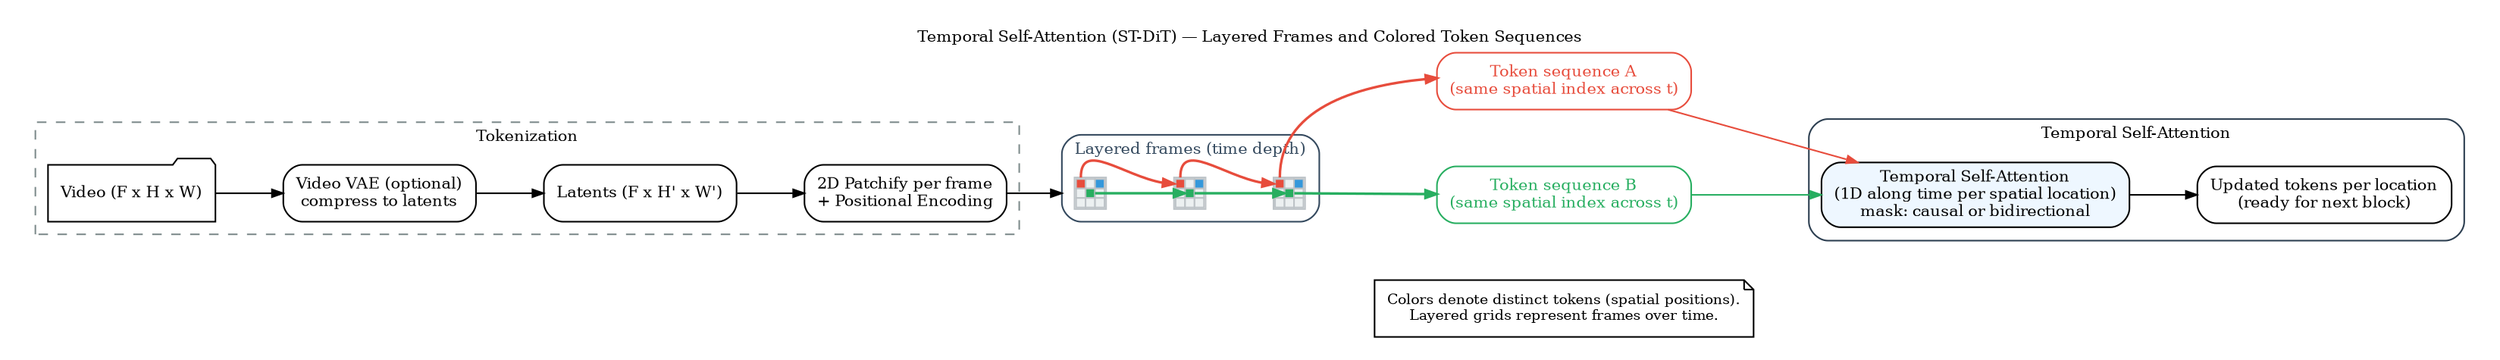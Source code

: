 digraph G {
  graph [
    rankdir=LR
    compound=true
    fontsize=10
    labelloc=t
    label="Temporal Self-Attention (ST-DiT) — Layered Frames and Colored Token Sequences"
    pad="0.2"
    nodesep="0.5"
    ranksep="0.6"
  ]

  node [shape=box style=rounded fontsize=10]
  edge [fontsize=9 arrowsize=0.7]

  // Input and patchify
  subgraph cluster_input {
    label="Tokenization"
    style=dashed
    color="#7f8c8d"
    video [label="Video (F x H x W)", shape=folder]
    vae [label="Video VAE (optional)\ncompress to latents"]
    latents [label="Latents (F x H' x W')"]
    patchify [label="2D Patchify per frame\n+ Positional Encoding"]
    video -> vae -> latents -> patchify
  }

  // Layered frames as colored grids (HTML-like labels with ports)
  subgraph cluster_frames {
    label="Layered frames (time depth)"
    style=rounded
    color="#34495e"
    fontcolor="#34495e"

    f1 [
      label=<
        <TABLE BORDER="1" CELLBORDER="1" CELLSPACING="0" COLOR="#bdc3c7">
          <TR>
            <TD PORT="a1" BGCOLOR="#e74c3c"></TD>
            <TD BGCOLOR="#ecf0f1"></TD>
            <TD BGCOLOR="#3498db"></TD>
          </TR>
          <TR>
            <TD BGCOLOR="#ecf0f1"></TD>
            <TD PORT="b1" BGCOLOR="#27ae60"></TD>
            <TD BGCOLOR="#ecf0f1"></TD>
          </TR>
          <TR>
            <TD BGCOLOR="#ecf0f1"></TD>
            <TD BGCOLOR="#ecf0f1"></TD>
            <TD BGCOLOR="#ecf0f1"></TD>
          </TR>
        </TABLE>
      >
      shape=plain
    ]

    f2 [
      label=<
        <TABLE BORDER="1" CELLBORDER="1" CELLSPACING="0" COLOR="#bdc3c7">
          <TR>
            <TD PORT="a2" BGCOLOR="#e74c3c"></TD>
            <TD BGCOLOR="#ecf0f1"></TD>
            <TD BGCOLOR="#3498db"></TD>
          </TR>
          <TR>
            <TD BGCOLOR="#ecf0f1"></TD>
            <TD PORT="b2" BGCOLOR="#27ae60"></TD>
            <TD BGCOLOR="#ecf0f1"></TD>
          </TR>
          <TR>
            <TD BGCOLOR="#ecf0f1"></TD>
            <TD BGCOLOR="#ecf0f1"></TD>
            <TD BGCOLOR="#ecf0f1"></TD>
          </TR>
        </TABLE>
      >
      shape=plain
    ]

    f3 [
      label=<
        <TABLE BORDER="1" CELLBORDER="1" CELLSPACING="0" COLOR="#bdc3c7">
          <TR>
            <TD PORT="a3" BGCOLOR="#e74c3c"></TD>
            <TD BGCOLOR="#ecf0f1"></TD>
            <TD BGCOLOR="#3498db"></TD>
          </TR>
          <TR>
            <TD BGCOLOR="#ecf0f1"></TD>
            <TD PORT="b3" BGCOLOR="#27ae60"></TD>
            <TD BGCOLOR="#ecf0f1"></TD>
          </TR>
          <TR>
            <TD BGCOLOR="#ecf0f1"></TD>
            <TD BGCOLOR="#ecf0f1"></TD>
            <TD BGCOLOR="#ecf0f1"></TD>
          </TR>
        </TABLE>
      >
      shape=plain
    ]

    // arrange as a diagonal stack (top -> bottom = time)
    f1 -> f2 -> f3 [style=invis]
  }

  // Temporal attention block
  subgraph cluster_attn {
    label="Temporal Self-Attention"
    style=rounded
    color="#2c3e50"
    temp_attn [label="Temporal Self-Attention\n(1D along time per spatial location)\nmask: causal or bidirectional", fillcolor="#eef7ff", style="rounded,filled"]
    out_tokens [label="Updated tokens per location\n(ready for next block)"]
    temp_attn -> out_tokens
  }

  // Flow: patchify to frames
  patchify -> f1 [lhead=cluster_frames]

  // Three colored token sequences across time
  a_seq [label="Token sequence A\n(same spatial index across t)", color="#e74c3c", fontcolor="#e74c3c" style="rounded"]
  b_seq [label="Token sequence B\n(same spatial index across t)", color="#27ae60", fontcolor="#27ae60" style="rounded"]

  f1:a1 -> f2:a2 -> f3:a3 -> a_seq [color="#e74c3c" penwidth=1.6]
  f1:b1 -> f2:b2 -> f3:b3 -> b_seq [color="#27ae60" penwidth=1.6]

  a_seq -> temp_attn [color="#e74c3c"]
  b_seq -> temp_attn [color="#27ae60"]

  // Legend
  legend [shape=note fontsize=9 label="Colors denote distinct tokens (spatial positions).\nLayered grids represent frames over time."]
  legend -> temp_attn [style=invis]
}
